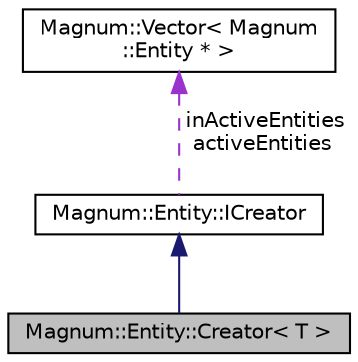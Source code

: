 digraph "Magnum::Entity::Creator&lt; T &gt;"
{
  edge [fontname="Helvetica",fontsize="10",labelfontname="Helvetica",labelfontsize="10"];
  node [fontname="Helvetica",fontsize="10",shape=record];
  Node1 [label="Magnum::Entity::Creator\< T \>",height=0.2,width=0.4,color="black", fillcolor="grey75", style="filled", fontcolor="black"];
  Node2 -> Node1 [dir="back",color="midnightblue",fontsize="10",style="solid",fontname="Helvetica"];
  Node2 [label="Magnum::Entity::ICreator",height=0.2,width=0.4,color="black", fillcolor="white", style="filled",URL="$class_magnum_1_1_entity_1_1_i_creator.html",tooltip="ICreator. "];
  Node3 -> Node2 [dir="back",color="darkorchid3",fontsize="10",style="dashed",label=" inActiveEntities\nactiveEntities" ,fontname="Helvetica"];
  Node3 [label="Magnum::Vector\< Magnum\l::Entity * \>",height=0.2,width=0.4,color="black", fillcolor="white", style="filled",URL="$class_magnum_1_1_vector.html"];
}
